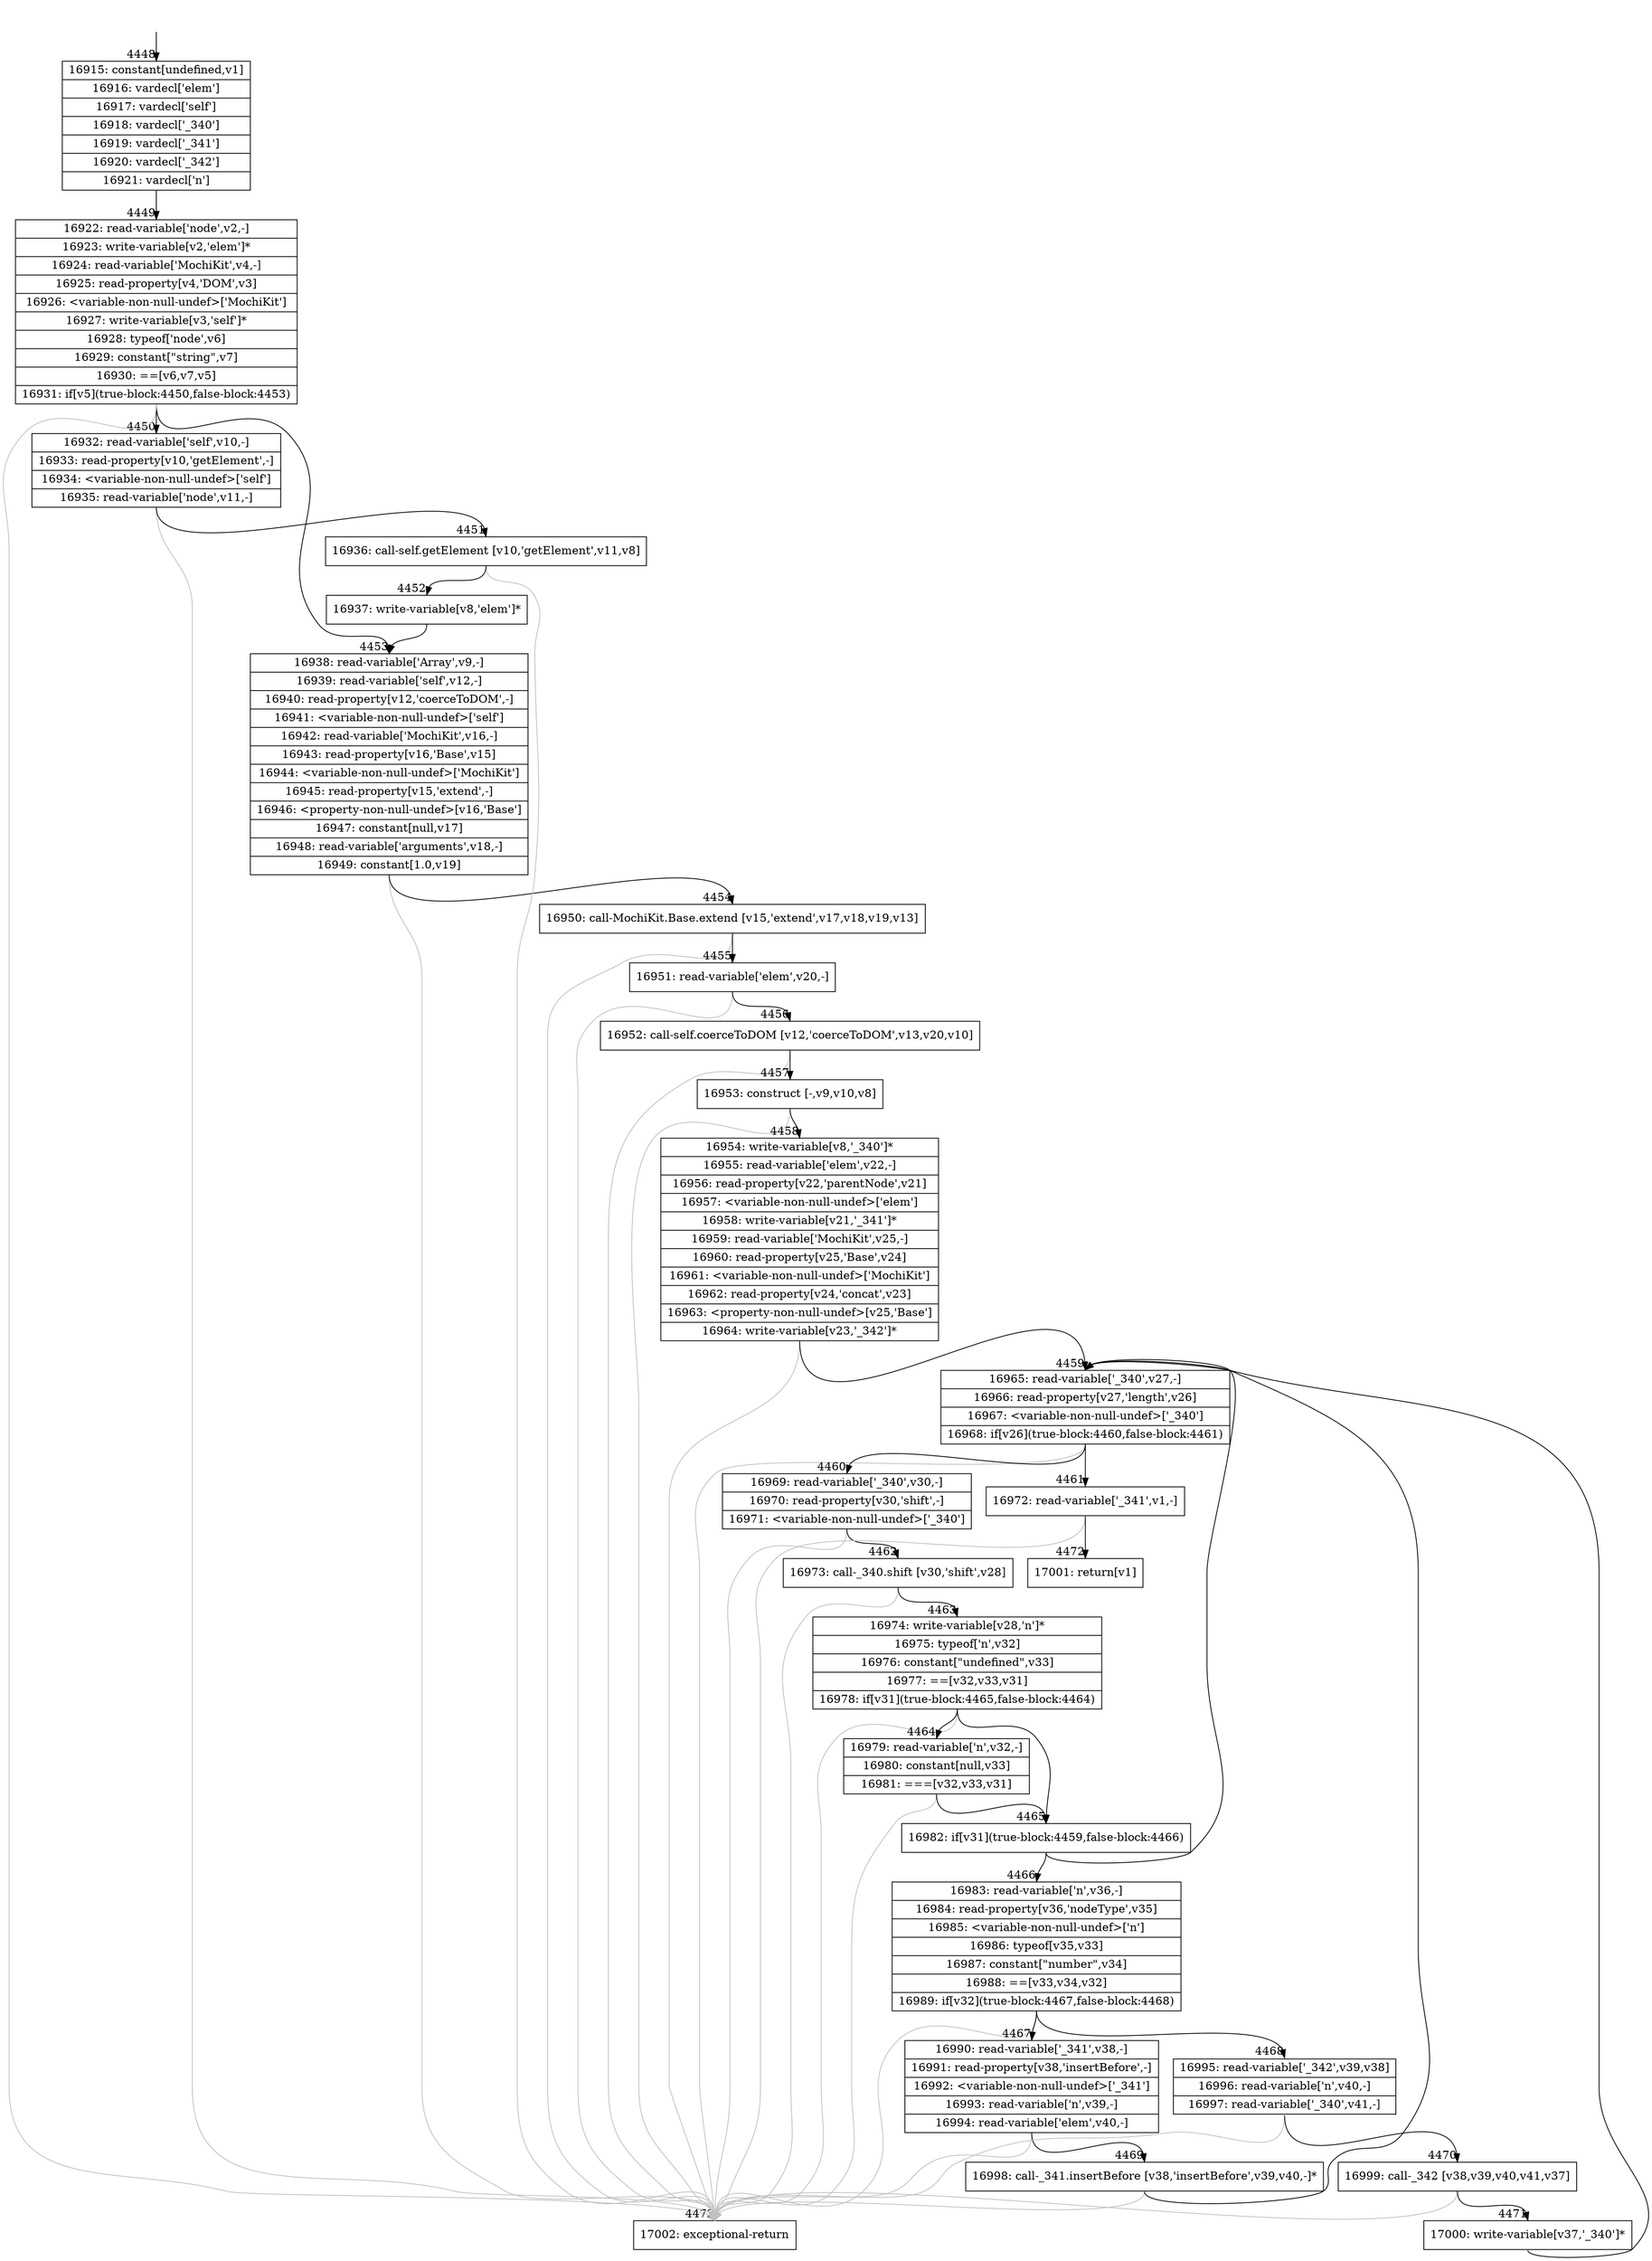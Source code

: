 digraph {
rankdir="TD"
BB_entry328[shape=none,label=""];
BB_entry328 -> BB4448 [tailport=s, headport=n, headlabel="    4448"]
BB4448 [shape=record label="{16915: constant[undefined,v1]|16916: vardecl['elem']|16917: vardecl['self']|16918: vardecl['_340']|16919: vardecl['_341']|16920: vardecl['_342']|16921: vardecl['n']}" ] 
BB4448 -> BB4449 [tailport=s, headport=n, headlabel="      4449"]
BB4449 [shape=record label="{16922: read-variable['node',v2,-]|16923: write-variable[v2,'elem']*|16924: read-variable['MochiKit',v4,-]|16925: read-property[v4,'DOM',v3]|16926: \<variable-non-null-undef\>['MochiKit']|16927: write-variable[v3,'self']*|16928: typeof['node',v6]|16929: constant[\"string\",v7]|16930: ==[v6,v7,v5]|16931: if[v5](true-block:4450,false-block:4453)}" ] 
BB4449 -> BB4450 [tailport=s, headport=n, headlabel="      4450"]
BB4449 -> BB4453 [tailport=s, headport=n, headlabel="      4453"]
BB4449 -> BB4473 [tailport=s, headport=n, color=gray, headlabel="      4473"]
BB4450 [shape=record label="{16932: read-variable['self',v10,-]|16933: read-property[v10,'getElement',-]|16934: \<variable-non-null-undef\>['self']|16935: read-variable['node',v11,-]}" ] 
BB4450 -> BB4451 [tailport=s, headport=n, headlabel="      4451"]
BB4450 -> BB4473 [tailport=s, headport=n, color=gray]
BB4451 [shape=record label="{16936: call-self.getElement [v10,'getElement',v11,v8]}" ] 
BB4451 -> BB4452 [tailport=s, headport=n, headlabel="      4452"]
BB4451 -> BB4473 [tailport=s, headport=n, color=gray]
BB4452 [shape=record label="{16937: write-variable[v8,'elem']*}" ] 
BB4452 -> BB4453 [tailport=s, headport=n]
BB4453 [shape=record label="{16938: read-variable['Array',v9,-]|16939: read-variable['self',v12,-]|16940: read-property[v12,'coerceToDOM',-]|16941: \<variable-non-null-undef\>['self']|16942: read-variable['MochiKit',v16,-]|16943: read-property[v16,'Base',v15]|16944: \<variable-non-null-undef\>['MochiKit']|16945: read-property[v15,'extend',-]|16946: \<property-non-null-undef\>[v16,'Base']|16947: constant[null,v17]|16948: read-variable['arguments',v18,-]|16949: constant[1.0,v19]}" ] 
BB4453 -> BB4454 [tailport=s, headport=n, headlabel="      4454"]
BB4453 -> BB4473 [tailport=s, headport=n, color=gray]
BB4454 [shape=record label="{16950: call-MochiKit.Base.extend [v15,'extend',v17,v18,v19,v13]}" ] 
BB4454 -> BB4455 [tailport=s, headport=n, headlabel="      4455"]
BB4454 -> BB4473 [tailport=s, headport=n, color=gray]
BB4455 [shape=record label="{16951: read-variable['elem',v20,-]}" ] 
BB4455 -> BB4456 [tailport=s, headport=n, headlabel="      4456"]
BB4455 -> BB4473 [tailport=s, headport=n, color=gray]
BB4456 [shape=record label="{16952: call-self.coerceToDOM [v12,'coerceToDOM',v13,v20,v10]}" ] 
BB4456 -> BB4457 [tailport=s, headport=n, headlabel="      4457"]
BB4456 -> BB4473 [tailport=s, headport=n, color=gray]
BB4457 [shape=record label="{16953: construct [-,v9,v10,v8]}" ] 
BB4457 -> BB4458 [tailport=s, headport=n, headlabel="      4458"]
BB4457 -> BB4473 [tailport=s, headport=n, color=gray]
BB4458 [shape=record label="{16954: write-variable[v8,'_340']*|16955: read-variable['elem',v22,-]|16956: read-property[v22,'parentNode',v21]|16957: \<variable-non-null-undef\>['elem']|16958: write-variable[v21,'_341']*|16959: read-variable['MochiKit',v25,-]|16960: read-property[v25,'Base',v24]|16961: \<variable-non-null-undef\>['MochiKit']|16962: read-property[v24,'concat',v23]|16963: \<property-non-null-undef\>[v25,'Base']|16964: write-variable[v23,'_342']*}" ] 
BB4458 -> BB4459 [tailport=s, headport=n, headlabel="      4459"]
BB4458 -> BB4473 [tailport=s, headport=n, color=gray]
BB4459 [shape=record label="{16965: read-variable['_340',v27,-]|16966: read-property[v27,'length',v26]|16967: \<variable-non-null-undef\>['_340']|16968: if[v26](true-block:4460,false-block:4461)}" ] 
BB4459 -> BB4460 [tailport=s, headport=n, headlabel="      4460"]
BB4459 -> BB4461 [tailport=s, headport=n, headlabel="      4461"]
BB4459 -> BB4473 [tailport=s, headport=n, color=gray]
BB4460 [shape=record label="{16969: read-variable['_340',v30,-]|16970: read-property[v30,'shift',-]|16971: \<variable-non-null-undef\>['_340']}" ] 
BB4460 -> BB4462 [tailport=s, headport=n, headlabel="      4462"]
BB4460 -> BB4473 [tailport=s, headport=n, color=gray]
BB4461 [shape=record label="{16972: read-variable['_341',v1,-]}" ] 
BB4461 -> BB4472 [tailport=s, headport=n, headlabel="      4472"]
BB4461 -> BB4473 [tailport=s, headport=n, color=gray]
BB4462 [shape=record label="{16973: call-_340.shift [v30,'shift',v28]}" ] 
BB4462 -> BB4463 [tailport=s, headport=n, headlabel="      4463"]
BB4462 -> BB4473 [tailport=s, headport=n, color=gray]
BB4463 [shape=record label="{16974: write-variable[v28,'n']*|16975: typeof['n',v32]|16976: constant[\"undefined\",v33]|16977: ==[v32,v33,v31]|16978: if[v31](true-block:4465,false-block:4464)}" ] 
BB4463 -> BB4465 [tailport=s, headport=n, headlabel="      4465"]
BB4463 -> BB4464 [tailport=s, headport=n, headlabel="      4464"]
BB4463 -> BB4473 [tailport=s, headport=n, color=gray]
BB4464 [shape=record label="{16979: read-variable['n',v32,-]|16980: constant[null,v33]|16981: ===[v32,v33,v31]}" ] 
BB4464 -> BB4465 [tailport=s, headport=n]
BB4464 -> BB4473 [tailport=s, headport=n, color=gray]
BB4465 [shape=record label="{16982: if[v31](true-block:4459,false-block:4466)}" ] 
BB4465 -> BB4459 [tailport=s, headport=n]
BB4465 -> BB4466 [tailport=s, headport=n, headlabel="      4466"]
BB4466 [shape=record label="{16983: read-variable['n',v36,-]|16984: read-property[v36,'nodeType',v35]|16985: \<variable-non-null-undef\>['n']|16986: typeof[v35,v33]|16987: constant[\"number\",v34]|16988: ==[v33,v34,v32]|16989: if[v32](true-block:4467,false-block:4468)}" ] 
BB4466 -> BB4467 [tailport=s, headport=n, headlabel="      4467"]
BB4466 -> BB4468 [tailport=s, headport=n, headlabel="      4468"]
BB4466 -> BB4473 [tailport=s, headport=n, color=gray]
BB4467 [shape=record label="{16990: read-variable['_341',v38,-]|16991: read-property[v38,'insertBefore',-]|16992: \<variable-non-null-undef\>['_341']|16993: read-variable['n',v39,-]|16994: read-variable['elem',v40,-]}" ] 
BB4467 -> BB4469 [tailport=s, headport=n, headlabel="      4469"]
BB4467 -> BB4473 [tailport=s, headport=n, color=gray]
BB4468 [shape=record label="{16995: read-variable['_342',v39,v38]|16996: read-variable['n',v40,-]|16997: read-variable['_340',v41,-]}" ] 
BB4468 -> BB4470 [tailport=s, headport=n, headlabel="      4470"]
BB4468 -> BB4473 [tailport=s, headport=n, color=gray]
BB4469 [shape=record label="{16998: call-_341.insertBefore [v38,'insertBefore',v39,v40,-]*}" ] 
BB4469 -> BB4459 [tailport=s, headport=n]
BB4469 -> BB4473 [tailport=s, headport=n, color=gray]
BB4470 [shape=record label="{16999: call-_342 [v38,v39,v40,v41,v37]}" ] 
BB4470 -> BB4471 [tailport=s, headport=n, headlabel="      4471"]
BB4470 -> BB4473 [tailport=s, headport=n, color=gray]
BB4471 [shape=record label="{17000: write-variable[v37,'_340']*}" ] 
BB4471 -> BB4459 [tailport=s, headport=n]
BB4472 [shape=record label="{17001: return[v1]}" ] 
BB4473 [shape=record label="{17002: exceptional-return}" ] 
//#$~ 3093
}
